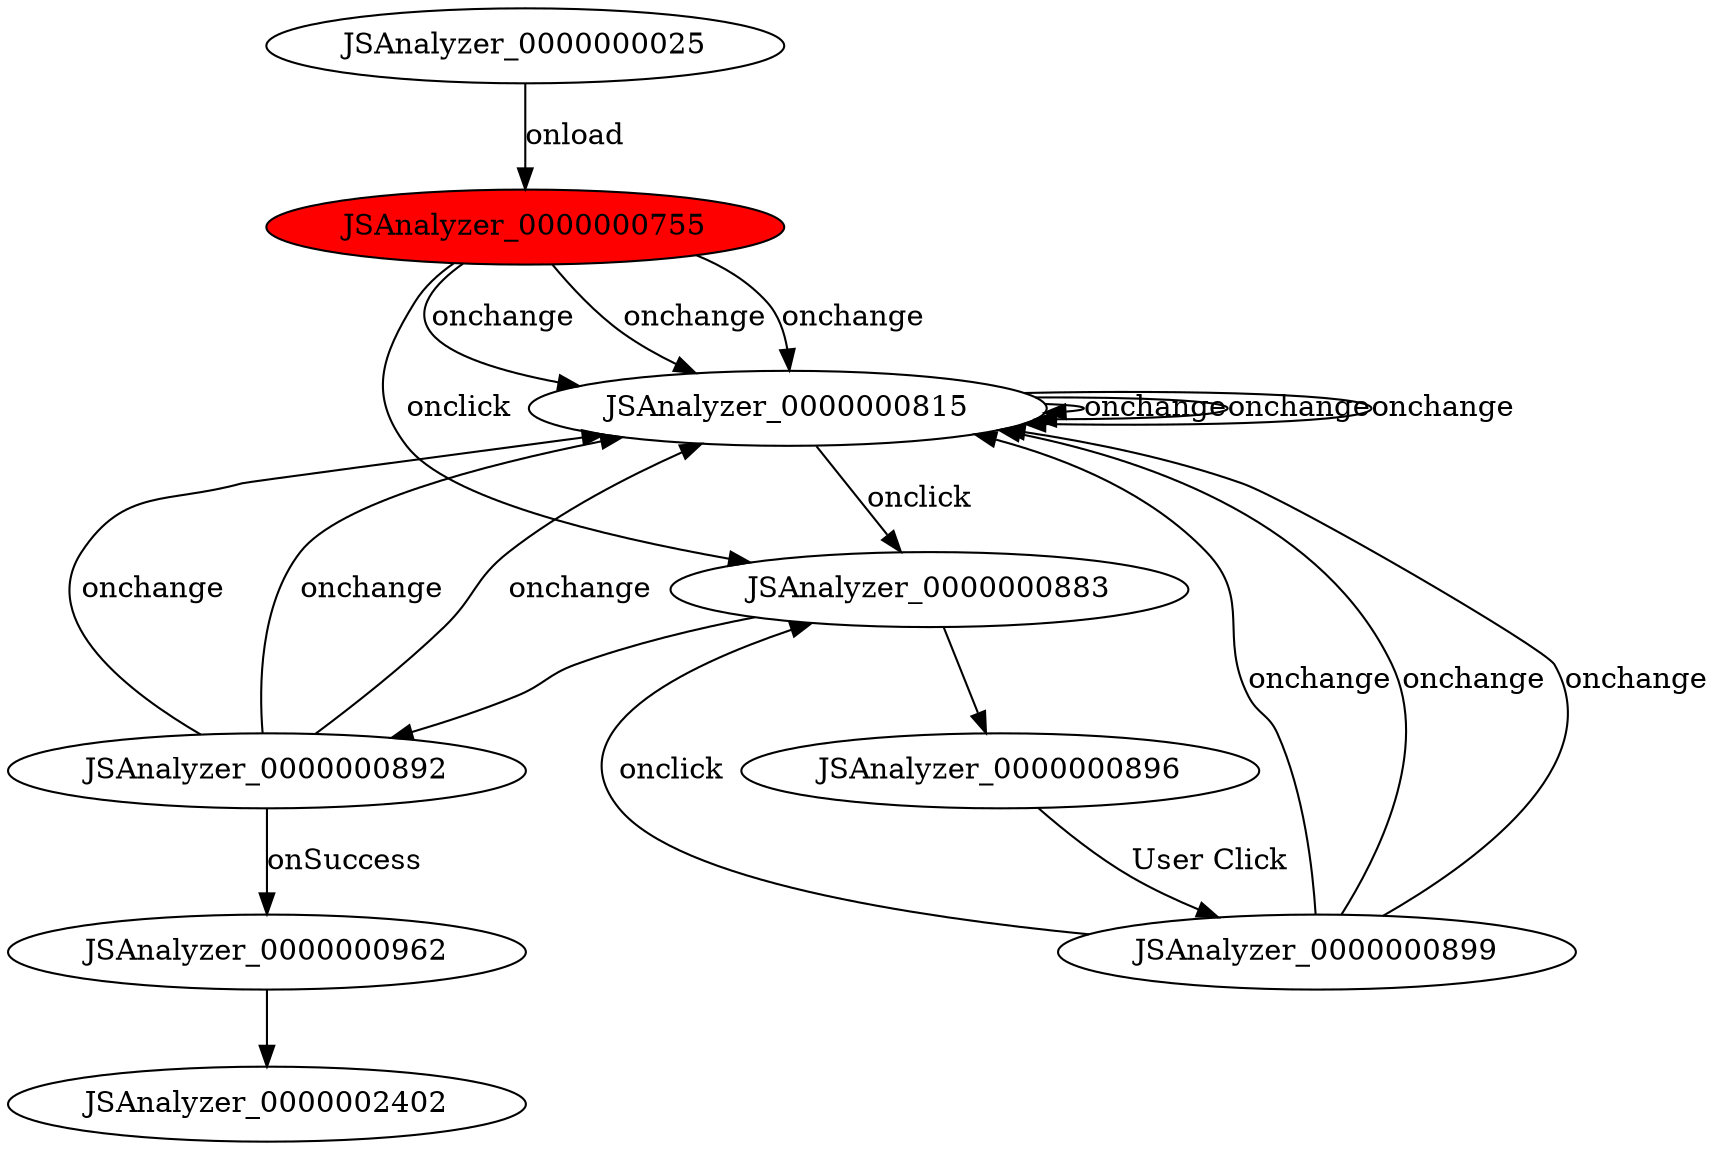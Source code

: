 digraph FSM {
JSAnalyzer_0000000025 [];
JSAnalyzer_0000000755 [style=filled,fillcolor=red];
JSAnalyzer_0000000815 [];
JSAnalyzer_0000000883 [];
JSAnalyzer_0000000892 [];
JSAnalyzer_0000000896 [];
JSAnalyzer_0000000962 [];
JSAnalyzer_0000000899 [];
JSAnalyzer_0000000883 -> JSAnalyzer_0000000892 []
JSAnalyzer_0000000883 -> JSAnalyzer_0000000896 []
JSAnalyzer_0000000025 -> JSAnalyzer_0000000755 [label="onload"]
JSAnalyzer_0000000755 -> JSAnalyzer_0000000815 [label="onchange"]
JSAnalyzer_0000000755 -> JSAnalyzer_0000000815 [label="onchange"]
JSAnalyzer_0000000755 -> JSAnalyzer_0000000815 [label="onchange"]
JSAnalyzer_0000000755 -> JSAnalyzer_0000000883 [label="onclick"]
JSAnalyzer_0000000815 -> JSAnalyzer_0000000815 [label="onchange"]
JSAnalyzer_0000000815 -> JSAnalyzer_0000000815 [label="onchange"]
JSAnalyzer_0000000815 -> JSAnalyzer_0000000815 [label="onchange"]
JSAnalyzer_0000000815 -> JSAnalyzer_0000000883 [label="onclick"]
JSAnalyzer_0000000892 -> JSAnalyzer_0000000962 [label="onSuccess"]
JSAnalyzer_0000000892 -> JSAnalyzer_0000000815 [label="onchange"]
JSAnalyzer_0000000892 -> JSAnalyzer_0000000815 [label="onchange"]
JSAnalyzer_0000000892 -> JSAnalyzer_0000000815 [label="onchange"]
JSAnalyzer_0000000896 -> JSAnalyzer_0000000899 [label="User Click"]
JSAnalyzer_0000000899 -> JSAnalyzer_0000000815 [label="onchange"]
JSAnalyzer_0000000899 -> JSAnalyzer_0000000815 [label="onchange"]
JSAnalyzer_0000000899 -> JSAnalyzer_0000000815 [label="onchange"]
JSAnalyzer_0000000899 -> JSAnalyzer_0000000883 [label="onclick"]
JSAnalyzer_0000000962 -> JSAnalyzer_0000002402 []
}
